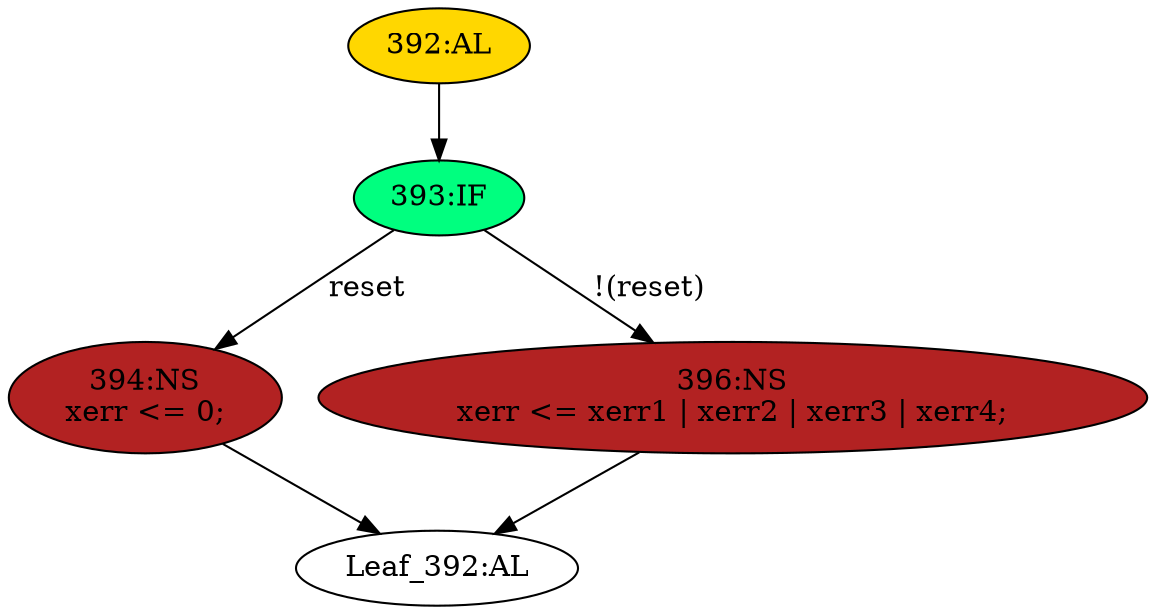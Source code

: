 strict digraph "" {
	node [label="\N"];
	"393:IF"	 [ast="<pyverilog.vparser.ast.IfStatement object at 0x7f14ceee0d50>",
		fillcolor=springgreen,
		label="393:IF",
		statements="[]",
		style=filled,
		typ=IfStatement];
	"394:NS"	 [ast="<pyverilog.vparser.ast.NonblockingSubstitution object at 0x7f14cee0b150>",
		fillcolor=firebrick,
		label="394:NS
xerr <= 0;",
		statements="[<pyverilog.vparser.ast.NonblockingSubstitution object at 0x7f14cee0b150>]",
		style=filled,
		typ=NonblockingSubstitution];
	"393:IF" -> "394:NS"	 [cond="['reset']",
		label=reset,
		lineno=393];
	"396:NS"	 [ast="<pyverilog.vparser.ast.NonblockingSubstitution object at 0x7f14ceee0dd0>",
		fillcolor=firebrick,
		label="396:NS
xerr <= xerr1 | xerr2 | xerr3 | xerr4;",
		statements="[<pyverilog.vparser.ast.NonblockingSubstitution object at 0x7f14ceee0dd0>]",
		style=filled,
		typ=NonblockingSubstitution];
	"393:IF" -> "396:NS"	 [cond="['reset']",
		label="!(reset)",
		lineno=393];
	"Leaf_392:AL"	 [def_var="['xerr']",
		label="Leaf_392:AL"];
	"394:NS" -> "Leaf_392:AL"	 [cond="[]",
		lineno=None];
	"396:NS" -> "Leaf_392:AL"	 [cond="[]",
		lineno=None];
	"392:AL"	 [ast="<pyverilog.vparser.ast.Always object at 0x7f14cee0b310>",
		clk_sens=True,
		fillcolor=gold,
		label="392:AL",
		sens="['RBYTECLK', 'reset']",
		statements="[]",
		style=filled,
		typ=Always,
		use_var="['reset', 'xerr2', 'xerr1', 'xerr4', 'xerr3']"];
	"392:AL" -> "393:IF"	 [cond="[]",
		lineno=None];
}
